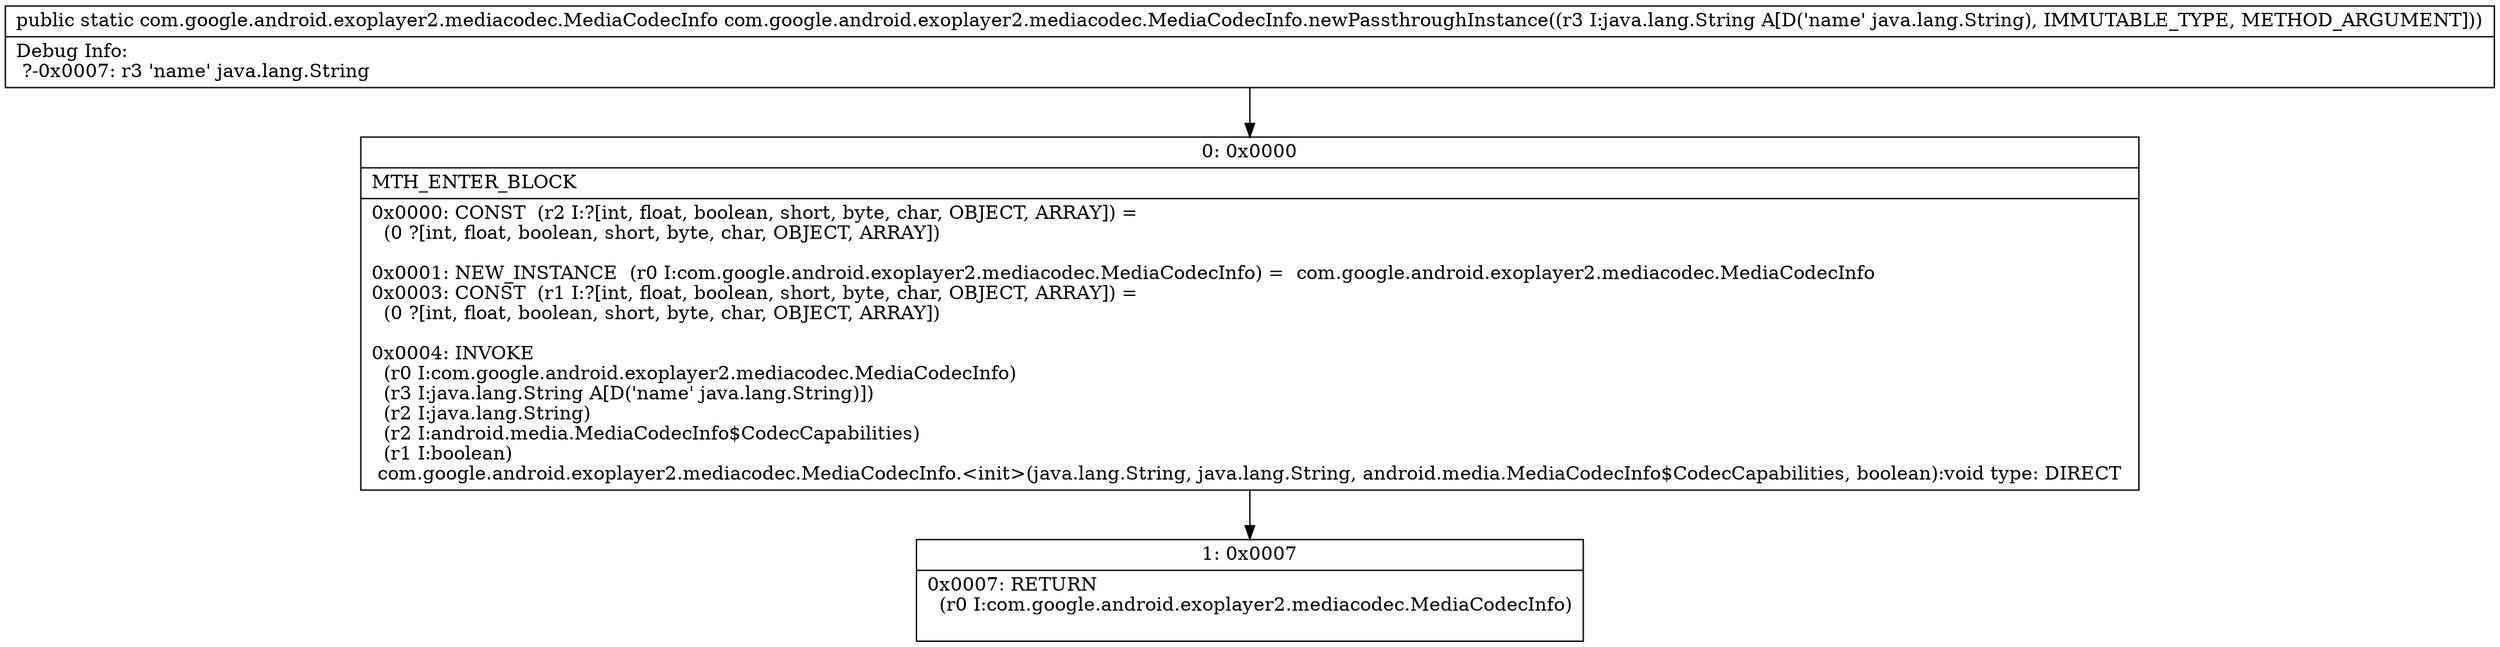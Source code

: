 digraph "CFG forcom.google.android.exoplayer2.mediacodec.MediaCodecInfo.newPassthroughInstance(Ljava\/lang\/String;)Lcom\/google\/android\/exoplayer2\/mediacodec\/MediaCodecInfo;" {
Node_0 [shape=record,label="{0\:\ 0x0000|MTH_ENTER_BLOCK\l|0x0000: CONST  (r2 I:?[int, float, boolean, short, byte, char, OBJECT, ARRAY]) = \l  (0 ?[int, float, boolean, short, byte, char, OBJECT, ARRAY])\l \l0x0001: NEW_INSTANCE  (r0 I:com.google.android.exoplayer2.mediacodec.MediaCodecInfo) =  com.google.android.exoplayer2.mediacodec.MediaCodecInfo \l0x0003: CONST  (r1 I:?[int, float, boolean, short, byte, char, OBJECT, ARRAY]) = \l  (0 ?[int, float, boolean, short, byte, char, OBJECT, ARRAY])\l \l0x0004: INVOKE  \l  (r0 I:com.google.android.exoplayer2.mediacodec.MediaCodecInfo)\l  (r3 I:java.lang.String A[D('name' java.lang.String)])\l  (r2 I:java.lang.String)\l  (r2 I:android.media.MediaCodecInfo$CodecCapabilities)\l  (r1 I:boolean)\l com.google.android.exoplayer2.mediacodec.MediaCodecInfo.\<init\>(java.lang.String, java.lang.String, android.media.MediaCodecInfo$CodecCapabilities, boolean):void type: DIRECT \l}"];
Node_1 [shape=record,label="{1\:\ 0x0007|0x0007: RETURN  \l  (r0 I:com.google.android.exoplayer2.mediacodec.MediaCodecInfo)\l \l}"];
MethodNode[shape=record,label="{public static com.google.android.exoplayer2.mediacodec.MediaCodecInfo com.google.android.exoplayer2.mediacodec.MediaCodecInfo.newPassthroughInstance((r3 I:java.lang.String A[D('name' java.lang.String), IMMUTABLE_TYPE, METHOD_ARGUMENT]))  | Debug Info:\l  ?\-0x0007: r3 'name' java.lang.String\l}"];
MethodNode -> Node_0;
Node_0 -> Node_1;
}

